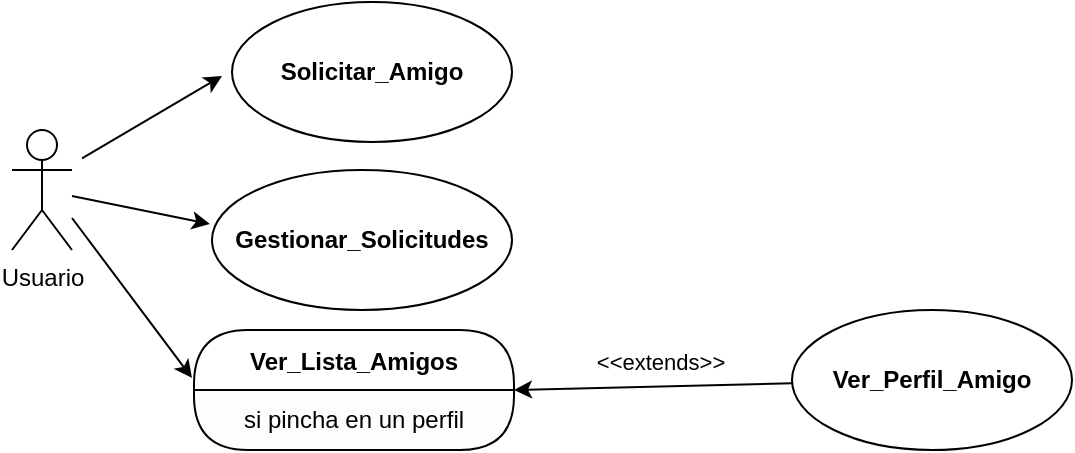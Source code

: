 <mxfile version="21.8.2" type="device">
  <diagram name="Page-1" id="2XN_xrOKE73OJIe28WxP">
    <mxGraphModel dx="806" dy="467" grid="1" gridSize="10" guides="1" tooltips="1" connect="1" arrows="1" fold="1" page="1" pageScale="1" pageWidth="850" pageHeight="1100" background="none" math="0" shadow="0">
      <root>
        <mxCell id="0" />
        <mxCell id="1" parent="0" />
        <mxCell id="vI2nZ5jHoJQtBZDCCQpB-18" value="" style="rounded=0;orthogonalLoop=1;jettySize=auto;html=1;" edge="1" parent="1">
          <mxGeometry relative="1" as="geometry">
            <mxPoint x="145" y="144.176" as="sourcePoint" />
            <mxPoint x="215" y="103" as="targetPoint" />
          </mxGeometry>
        </mxCell>
        <mxCell id="vI2nZ5jHoJQtBZDCCQpB-22" style="rounded=0;orthogonalLoop=1;jettySize=auto;html=1;entryX=-0.007;entryY=0.386;entryDx=0;entryDy=0;entryPerimeter=0;" edge="1" parent="1" source="vI2nZ5jHoJQtBZDCCQpB-3" target="vI2nZ5jHoJQtBZDCCQpB-38">
          <mxGeometry relative="1" as="geometry">
            <mxPoint x="200" y="170" as="targetPoint" />
          </mxGeometry>
        </mxCell>
        <mxCell id="vI2nZ5jHoJQtBZDCCQpB-37" style="rounded=0;orthogonalLoop=1;jettySize=auto;html=1;entryX=0;entryY=0;entryDx=0;entryDy=0;" edge="1" parent="1">
          <mxGeometry relative="1" as="geometry">
            <mxPoint x="140" y="174" as="sourcePoint" />
            <mxPoint x="200" y="254" as="targetPoint" />
          </mxGeometry>
        </mxCell>
        <mxCell id="vI2nZ5jHoJQtBZDCCQpB-3" value="Usuario&lt;br&gt;" style="shape=umlActor;verticalLabelPosition=bottom;verticalAlign=top;html=1;outlineConnect=0;" vertex="1" parent="1">
          <mxGeometry x="110" y="130" width="30" height="60" as="geometry" />
        </mxCell>
        <mxCell id="vI2nZ5jHoJQtBZDCCQpB-16" value="&lt;b&gt;Solicitar_Amigo&lt;/b&gt;" style="ellipse;whiteSpace=wrap;html=1;" vertex="1" parent="1">
          <mxGeometry x="220" y="66" width="140" height="70" as="geometry" />
        </mxCell>
        <mxCell id="vI2nZ5jHoJQtBZDCCQpB-35" style="rounded=0;orthogonalLoop=1;jettySize=auto;html=1;entryX=1;entryY=0;entryDx=0;entryDy=0;" edge="1" parent="1" source="vI2nZ5jHoJQtBZDCCQpB-30" target="vI2nZ5jHoJQtBZDCCQpB-33">
          <mxGeometry relative="1" as="geometry" />
        </mxCell>
        <mxCell id="vI2nZ5jHoJQtBZDCCQpB-30" value="&lt;b&gt;Ver_Perfil_Amigo&lt;/b&gt;" style="ellipse;whiteSpace=wrap;html=1;" vertex="1" parent="1">
          <mxGeometry x="500" y="220" width="140" height="70" as="geometry" />
        </mxCell>
        <mxCell id="vI2nZ5jHoJQtBZDCCQpB-32" value="Ver_Lista_Amigos" style="swimlane;fontStyle=1;align=center;verticalAlign=middle;childLayout=stackLayout;horizontal=1;startSize=30;horizontalStack=0;resizeParent=0;resizeLast=1;container=0;collapsible=0;rounded=1;arcSize=30;swimlaneFillColor=#FFFCFC;dropTarget=0;" vertex="1" parent="1">
          <mxGeometry x="201" y="230" width="160" height="60" as="geometry" />
        </mxCell>
        <mxCell id="vI2nZ5jHoJQtBZDCCQpB-33" value="si pincha en un perfil" style="text;html=1;strokeColor=none;fillColor=none;align=center;verticalAlign=middle;spacingLeft=4;spacingRight=4;whiteSpace=wrap;overflow=hidden;rotatable=0;fontColor=#000000;" vertex="1" parent="vI2nZ5jHoJQtBZDCCQpB-32">
          <mxGeometry y="30" width="160" height="30" as="geometry" />
        </mxCell>
        <mxCell id="vI2nZ5jHoJQtBZDCCQpB-34" value="si quiere" style="text;html=1;strokeColor=none;fillColor=none;align=center;verticalAlign=middle;spacingLeft=4;spacingRight=4;whiteSpace=wrap;overflow=hidden;rotatable=0;fontColor=#000000;" vertex="1" parent="vI2nZ5jHoJQtBZDCCQpB-32">
          <mxGeometry y="60" width="160" as="geometry" />
        </mxCell>
        <mxCell id="vI2nZ5jHoJQtBZDCCQpB-36" value="&amp;lt;&amp;lt;extends&amp;gt;&amp;gt;" style="edgeLabel;html=1;align=center;verticalAlign=middle;resizable=0;points=[];" vertex="1" connectable="0" parent="1">
          <mxGeometry x="439.996" y="250.0" as="geometry">
            <mxPoint x="-6" y="-4" as="offset" />
          </mxGeometry>
        </mxCell>
        <mxCell id="vI2nZ5jHoJQtBZDCCQpB-38" value="&lt;b&gt;Gestionar_Solicitudes&lt;/b&gt;" style="ellipse;whiteSpace=wrap;html=1;" vertex="1" parent="1">
          <mxGeometry x="210" y="150" width="150" height="70" as="geometry" />
        </mxCell>
      </root>
    </mxGraphModel>
  </diagram>
</mxfile>
